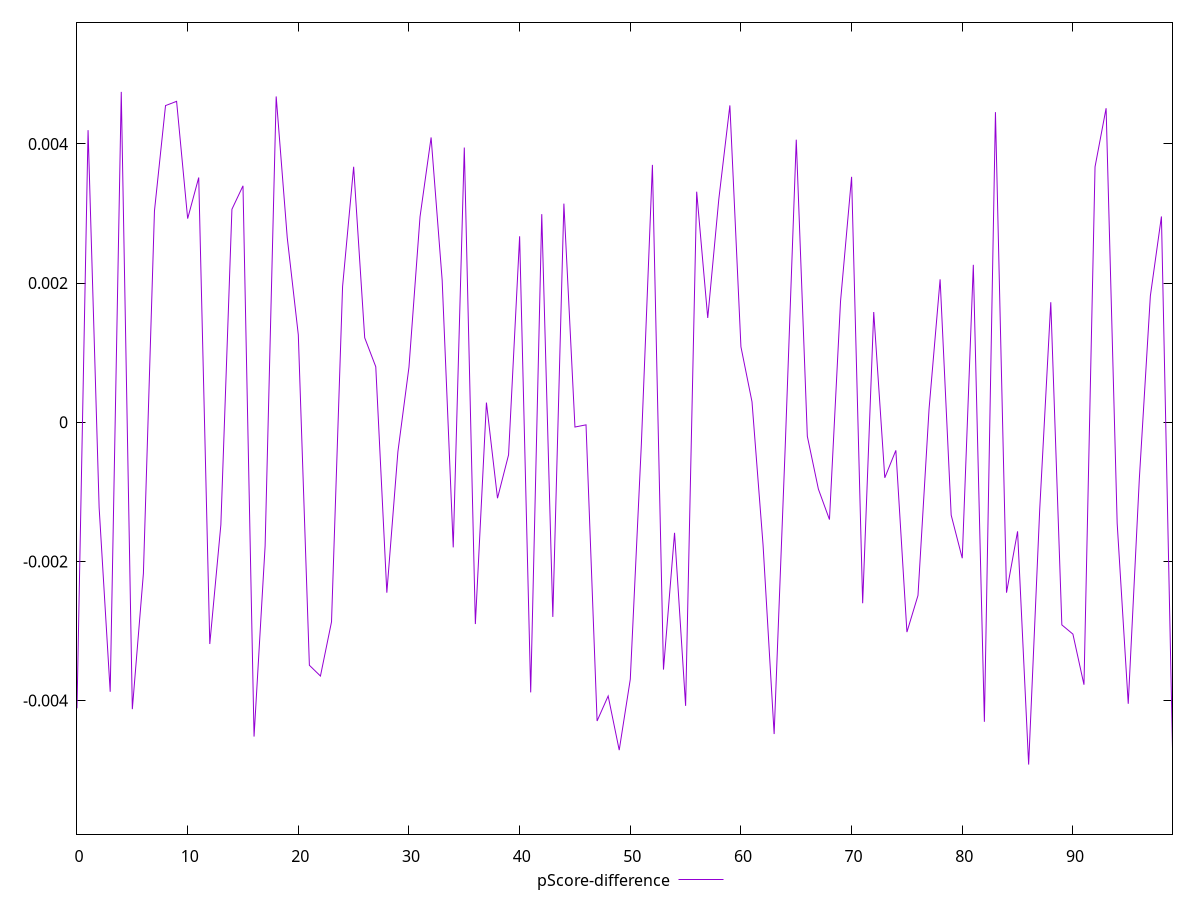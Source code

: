 reset

$pScoreDifference <<EOF
0 -0.00411153737200598
1 0.004197449123953367
2 -0.001226758698696706
3 -0.0038738052304898574
4 0.004747199947492842
5 -0.004123507925192671
6 -0.0021744431336445658
7 0.0030367230117817057
8 0.004550423664118064
9 0.004611441476661371
10 0.0029259011267144253
11 0.003516595194848149
12 -0.003187368299825355
13 -0.0014752396378261423
14 0.0030602954549133754
15 0.003397181214099154
16 -0.004517541540175862
17 -0.00177826625133215
18 0.004681459587104975
19 0.0026518297454072304
20 0.001255353315126162
21 -0.0034928887901743977
22 -0.0036476175679838185
23 -0.0028689578177671926
24 0.0019492271478475098
25 0.0036713537989049305
26 0.0012135989535400713
27 0.0007970576489092496
28 -0.0024500687258774967
29 -0.0004231711005274752
30 0.000791923730863453
31 0.002953285784669357
32 0.004092649449825458
33 0.0020410269906968592
34 -0.0017991278883660033
35 0.003947431719076966
36 -0.0029001199011358114
37 0.0002818498002759018
38 -0.0010922210890618178
39 -0.00046905858220880337
40 0.0026716504042006983
41 -0.003882974238790693
42 0.0029905256078378573
43 -0.0027981423647672754
44 0.0031412353547641825
45 -0.0000691879179506305
46 -0.000037808536541561466
47 -0.004293746228913542
48 -0.003934258224556175
49 -0.0047121196871469095
50 -0.0036942081952671124
51 -0.000319758369291101
52 0.0036980950481149133
53 -0.0035552116396576627
54 -0.0015893167717754286
55 -0.004076489428357033
56 0.0033124954590468825
57 0.0014985892341228269
58 0.0032050298691307377
59 0.004552834699510733
60 0.0010835228308694322
61 0.0002930687716564684
62 -0.0017666521611585662
63 -0.00448109056494328
64 -0.0003593479040958636
65 0.004059885716457989
66 -0.00020224930723665088
67 -0.000961689093022855
68 -0.0013992238292193093
69 0.0017356834151016631
70 0.003526436495779439
71 -0.002601560802609648
72 0.0015833118935121293
73 -0.0007987139226961482
74 -0.0004043721154629587
75 -0.0030161650249163063
76 -0.0024892399749585348
77 0.00018905183155282224
78 0.002053283182910426
79 -0.0013351617141905692
80 -0.00195444879850859
81 0.002261651542956322
82 -0.004305556159087454
83 0.004455587300358443
84 -0.002449711766874696
85 -0.0015681675500363035
86 -0.004919628974489276
87 -0.001254790483176449
88 0.001724666859209023
89 -0.0029126097343845636
90 -0.00304517462680981
91 -0.0037724537810582826
92 0.0036699057408766667
93 0.004512049332483392
94 -0.001452027830557867
95 -0.004046012488440165
96 -0.0008206836822914898
97 0.0018154522233767567
98 0.0029566966345997425
99 -0.004689447812364911
EOF

set key outside below
set xrange [0:99]
set yrange [-0.005919628974489276:0.005747199947492842]
set trange [-0.005919628974489276:0.005747199947492842]
set terminal svg size 640, 500 enhanced background rgb 'white'
set output "reports/report_00028_2021-02-24T12-49-42.674Z/largest-contentful-paint/samples/music/pScore-difference/values.svg"

plot $pScoreDifference title "pScore-difference" with line

reset
